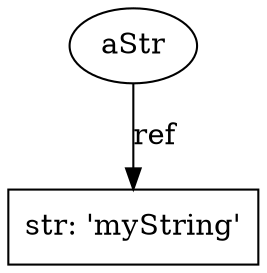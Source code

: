 digraph G {
    overlap=false;

    name3412256 [label="aStr", shape="ellipse"];
    str3412288 [label="str: 'myString'", shape="box"];

    name3412256 -> str3412288 [label="ref"];

}
